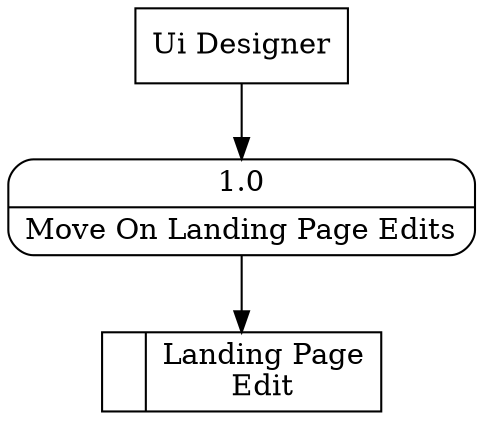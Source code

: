 digraph dfd2{ 
node[shape=record]
200 [label="<f0>  |<f1> Landing Page\nEdit " ];
201 [label="Ui Designer" shape=box];
202 [label="{<f0> 1.0|<f1> Move On Landing Page Edits }" shape=Mrecord];
201 -> 202
202 -> 200
}